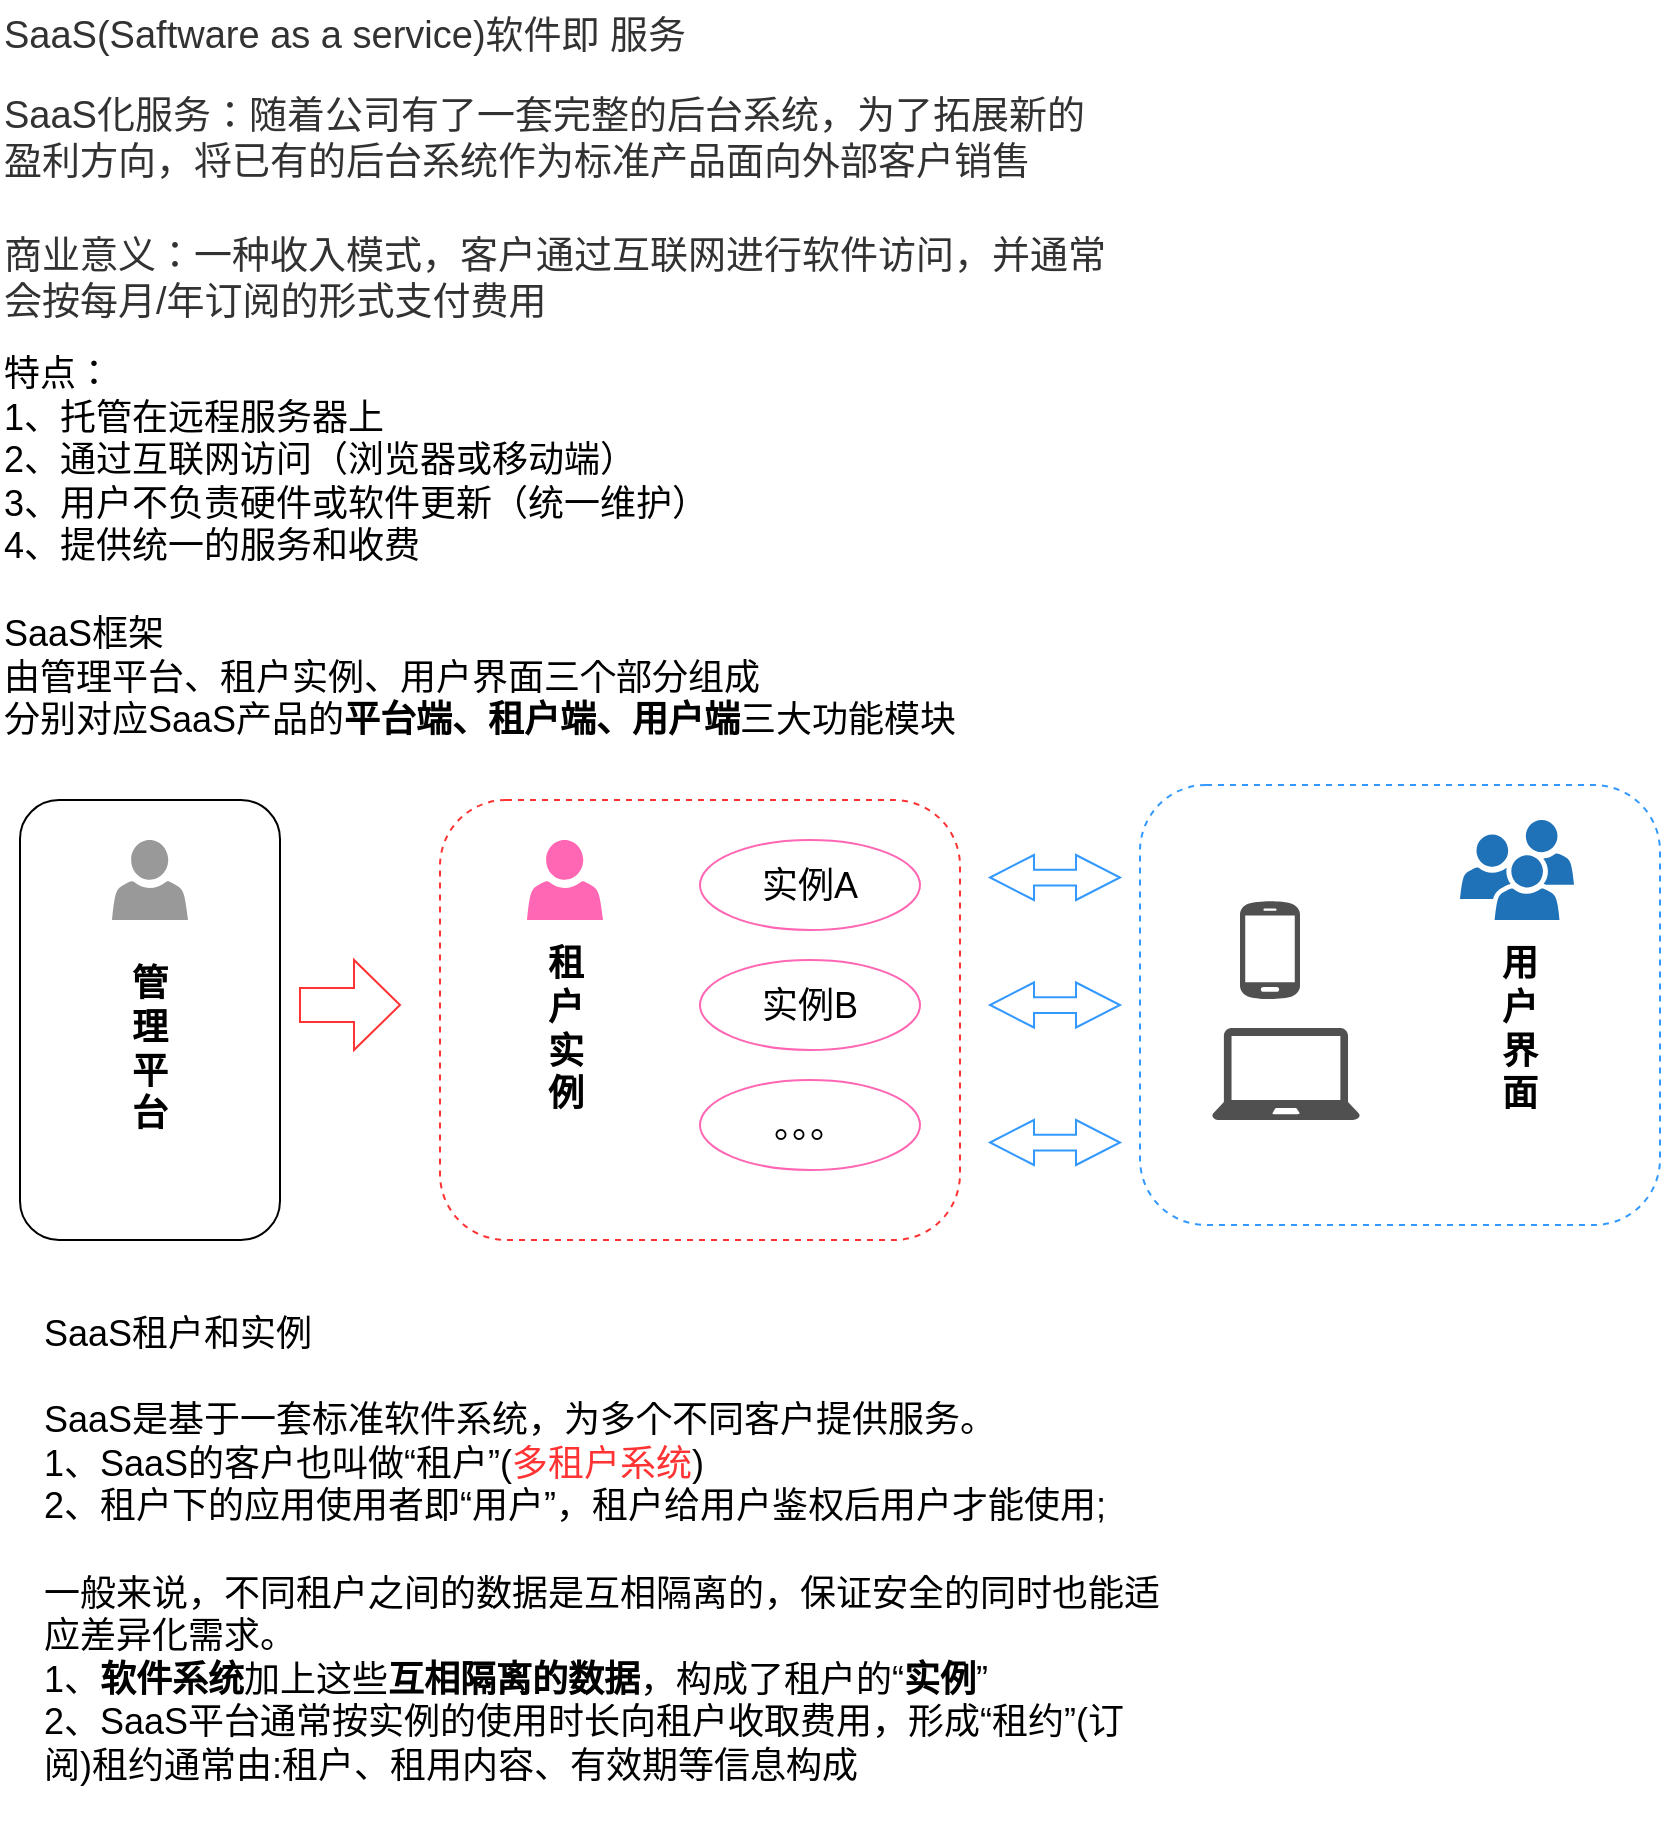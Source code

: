 <mxfile version="20.2.5" type="github" pages="2">
  <diagram id="aIZ5gW9GnfGdU68Y1R8D" name="Saas">
    <mxGraphModel dx="592" dy="792" grid="1" gridSize="10" guides="1" tooltips="1" connect="1" arrows="1" fold="1" page="1" pageScale="1" pageWidth="827" pageHeight="1169" math="0" shadow="0">
      <root>
        <mxCell id="0" />
        <mxCell id="1" parent="0" />
        <mxCell id="CkXTwqjr4xv1SPGr4mUa-2" value="&lt;span style=&quot;color: rgb(50, 50, 50); font-size: 19px; font-style: normal; font-variant-ligatures: normal; font-variant-caps: normal; font-weight: 400; letter-spacing: normal; orphans: 2; text-align: center; text-indent: 0px; text-transform: none; widows: 2; word-spacing: 0px; -webkit-text-stroke-width: 0px; background-color: rgba(255, 255, 255, 0.01); text-decoration-thickness: initial; text-decoration-style: initial; text-decoration-color: initial; float: none; display: inline !important;&quot;&gt;SaaS(Saftware as a service)软件即 服务&lt;/span&gt;" style="text;whiteSpace=wrap;html=1;" parent="1" vertex="1">
          <mxGeometry x="40" y="60" width="370" height="50" as="geometry" />
        </mxCell>
        <mxCell id="CkXTwqjr4xv1SPGr4mUa-4" value="&lt;span style=&quot;color: rgb(50, 50, 50); font-size: 19px; font-style: normal; font-variant-ligatures: normal; font-variant-caps: normal; font-weight: 400; letter-spacing: normal; orphans: 2; text-align: left; text-indent: 0px; text-transform: none; widows: 2; word-spacing: 0px; -webkit-text-stroke-width: 0px; background-color: rgba(255, 255, 255, 0.01); text-decoration-thickness: initial; text-decoration-style: initial; text-decoration-color: initial; float: none; display: inline !important;&quot;&gt;SaaS化服务：随着公司有了一套完整的后台系统，为了拓展新的盈利方向，将已有的后台系统作为标准产品面向外部客户销售&lt;/span&gt;" style="text;whiteSpace=wrap;html=1;" parent="1" vertex="1">
          <mxGeometry x="40" y="100" width="560" height="90" as="geometry" />
        </mxCell>
        <mxCell id="CkXTwqjr4xv1SPGr4mUa-5" value="&lt;span style=&quot;color: rgb(50, 50, 50); font-size: 19px; font-style: normal; font-variant-ligatures: normal; font-variant-caps: normal; font-weight: 400; letter-spacing: normal; orphans: 2; text-align: left; text-indent: 0px; text-transform: none; widows: 2; word-spacing: 0px; -webkit-text-stroke-width: 0px; background-color: rgba(255, 255, 255, 0.01); text-decoration-thickness: initial; text-decoration-style: initial; text-decoration-color: initial; float: none; display: inline !important;&quot;&gt;商业意义：一种收入模式，客户通过互联网进行软件访问，并通常会按每月/年订阅的形式支付费用&lt;/span&gt;" style="text;whiteSpace=wrap;html=1;" parent="1" vertex="1">
          <mxGeometry x="40" y="170" width="560" height="70" as="geometry" />
        </mxCell>
        <mxCell id="k0aqzgG_CVzkpU_zugBt-1" value="&lt;div class=&quot;mind-clipboard&quot;&gt;&lt;font style=&quot;font-size: 18px;&quot;&gt;特点：&lt;/font&gt;&lt;div&gt;&lt;font style=&quot;font-size: 18px;&quot;&gt;1、托管在远程服务器上&lt;/font&gt;&lt;/div&gt;&lt;div&gt;&lt;font style=&quot;font-size: 18px;&quot;&gt;2、通过互联网访问（浏览器或移动端）&lt;/font&gt;&lt;/div&gt;&lt;div&gt;&lt;font style=&quot;font-size: 18px;&quot;&gt;3、用户不负责硬件或软件更新（统一维护）&lt;/font&gt;&lt;/div&gt;&lt;div&gt;&lt;font style=&quot;font-size: 18px;&quot;&gt;4、提供统一的服务和收费&lt;/font&gt;&lt;/div&gt;&lt;/div&gt;" style="text;whiteSpace=wrap;html=1;" vertex="1" parent="1">
          <mxGeometry x="40" y="230" width="565" height="100" as="geometry" />
        </mxCell>
        <mxCell id="k0aqzgG_CVzkpU_zugBt-2" value="&lt;div class=&quot;mind-clipboard&quot;&gt;SaaS框架&lt;div&gt;由管理平台、租户实例、用户界面三个部分组成&lt;/div&gt;&lt;div&gt;分别对应SaaS产品的&lt;b&gt;平台端、租户端、用户端&lt;/b&gt;三大功能模块&lt;/div&gt;&lt;/div&gt;" style="text;whiteSpace=wrap;html=1;fontSize=18;fontFamily=Helvetica;" vertex="1" parent="1">
          <mxGeometry x="40" y="360" width="510" height="90" as="geometry" />
        </mxCell>
        <mxCell id="k0aqzgG_CVzkpU_zugBt-3" value="" style="rounded=1;whiteSpace=wrap;html=1;fontFamily=Helvetica;fontSize=18;" vertex="1" parent="1">
          <mxGeometry x="50" y="460" width="130" height="220" as="geometry" />
        </mxCell>
        <mxCell id="k0aqzgG_CVzkpU_zugBt-4" value="" style="sketch=0;pointerEvents=1;shadow=0;dashed=0;html=1;strokeColor=none;fillColor=#999999;labelPosition=center;verticalLabelPosition=bottom;verticalAlign=top;outlineConnect=0;align=center;shape=mxgraph.office.users.user;fontFamily=Helvetica;fontSize=18;" vertex="1" parent="1">
          <mxGeometry x="96" y="480" width="38" height="40" as="geometry" />
        </mxCell>
        <mxCell id="k0aqzgG_CVzkpU_zugBt-5" value="&lt;b&gt;管&lt;br&gt;理&lt;br&gt;平&lt;br&gt;台&lt;/b&gt;" style="text;html=1;strokeColor=none;fillColor=none;align=center;verticalAlign=middle;whiteSpace=wrap;rounded=0;fontFamily=Helvetica;fontSize=18;" vertex="1" parent="1">
          <mxGeometry x="85" y="570" width="60" height="30" as="geometry" />
        </mxCell>
        <mxCell id="k0aqzgG_CVzkpU_zugBt-6" value="" style="html=1;shadow=0;dashed=0;align=center;verticalAlign=middle;shape=mxgraph.arrows2.arrow;dy=0.62;dx=23;notch=0;fontFamily=Helvetica;fontSize=18;fillColor=#FFFFFF;strokeColor=#FF3333;" vertex="1" parent="1">
          <mxGeometry x="190" y="540" width="50" height="45" as="geometry" />
        </mxCell>
        <mxCell id="k0aqzgG_CVzkpU_zugBt-8" value="" style="rounded=1;whiteSpace=wrap;html=1;fontFamily=Helvetica;fontSize=18;strokeColor=#FF3333;fillColor=#FFFFFF;dashed=1;" vertex="1" parent="1">
          <mxGeometry x="260" y="460" width="260" height="220" as="geometry" />
        </mxCell>
        <mxCell id="k0aqzgG_CVzkpU_zugBt-9" value="" style="sketch=0;pointerEvents=1;shadow=0;dashed=0;html=1;strokeColor=none;fillColor=#FF66B3;labelPosition=center;verticalLabelPosition=bottom;verticalAlign=top;outlineConnect=0;align=center;shape=mxgraph.office.users.user;fontFamily=Helvetica;fontSize=18;" vertex="1" parent="1">
          <mxGeometry x="303.5" y="480" width="38" height="40" as="geometry" />
        </mxCell>
        <mxCell id="k0aqzgG_CVzkpU_zugBt-10" value="&lt;b&gt;租&lt;br&gt;户&lt;br&gt;实&lt;br&gt;例&lt;br&gt;&lt;/b&gt;" style="text;html=1;strokeColor=none;fillColor=none;align=center;verticalAlign=middle;whiteSpace=wrap;rounded=0;fontFamily=Helvetica;fontSize=18;" vertex="1" parent="1">
          <mxGeometry x="292.5" y="560" width="60" height="30" as="geometry" />
        </mxCell>
        <mxCell id="k0aqzgG_CVzkpU_zugBt-13" value="实例A" style="ellipse;whiteSpace=wrap;html=1;fontFamily=Helvetica;fontSize=18;strokeColor=#FF66B3;fillColor=#FFFFFF;" vertex="1" parent="1">
          <mxGeometry x="390" y="480" width="110" height="45" as="geometry" />
        </mxCell>
        <mxCell id="k0aqzgG_CVzkpU_zugBt-14" value="实例B" style="ellipse;whiteSpace=wrap;html=1;fontFamily=Helvetica;fontSize=18;strokeColor=#FF66B3;fillColor=#FFFFFF;" vertex="1" parent="1">
          <mxGeometry x="390" y="540" width="110" height="45" as="geometry" />
        </mxCell>
        <mxCell id="k0aqzgG_CVzkpU_zugBt-15" value="。。。" style="ellipse;whiteSpace=wrap;html=1;fontFamily=Helvetica;fontSize=18;strokeColor=#FF66B3;fillColor=#FFFFFF;" vertex="1" parent="1">
          <mxGeometry x="390" y="600" width="110" height="45" as="geometry" />
        </mxCell>
        <mxCell id="k0aqzgG_CVzkpU_zugBt-16" value="" style="html=1;shadow=0;dashed=0;align=center;verticalAlign=middle;shape=mxgraph.arrows2.twoWayArrow;dy=0.65;dx=22;fontFamily=Helvetica;fontSize=18;strokeColor=#3399FF;fillColor=#FFFFFF;" vertex="1" parent="1">
          <mxGeometry x="535" y="487.5" width="65" height="22.5" as="geometry" />
        </mxCell>
        <mxCell id="k0aqzgG_CVzkpU_zugBt-17" value="" style="html=1;shadow=0;dashed=0;align=center;verticalAlign=middle;shape=mxgraph.arrows2.twoWayArrow;dy=0.65;dx=22;fontFamily=Helvetica;fontSize=18;strokeColor=#3399FF;fillColor=#FFFFFF;" vertex="1" parent="1">
          <mxGeometry x="535" y="551.25" width="65" height="22.5" as="geometry" />
        </mxCell>
        <mxCell id="k0aqzgG_CVzkpU_zugBt-18" value="" style="html=1;shadow=0;dashed=0;align=center;verticalAlign=middle;shape=mxgraph.arrows2.twoWayArrow;dy=0.65;dx=22;fontFamily=Helvetica;fontSize=18;strokeColor=#3399FF;fillColor=#FFFFFF;" vertex="1" parent="1">
          <mxGeometry x="535" y="620" width="65" height="22.5" as="geometry" />
        </mxCell>
        <mxCell id="k0aqzgG_CVzkpU_zugBt-19" value="" style="rounded=1;whiteSpace=wrap;html=1;fontFamily=Helvetica;fontSize=18;strokeColor=#3399FF;fillColor=#FFFFFF;dashed=1;" vertex="1" parent="1">
          <mxGeometry x="610" y="452.5" width="260" height="220" as="geometry" />
        </mxCell>
        <mxCell id="k0aqzgG_CVzkpU_zugBt-20" value="" style="sketch=0;pointerEvents=1;shadow=0;dashed=0;html=1;strokeColor=none;labelPosition=center;verticalLabelPosition=bottom;verticalAlign=top;outlineConnect=0;align=center;shape=mxgraph.office.users.users;fillColor=#2072B8;fontFamily=Helvetica;fontSize=18;" vertex="1" parent="1">
          <mxGeometry x="770" y="470" width="57" height="50" as="geometry" />
        </mxCell>
        <mxCell id="k0aqzgG_CVzkpU_zugBt-21" value="" style="sketch=0;pointerEvents=1;shadow=0;dashed=0;html=1;strokeColor=none;fillColor=#505050;labelPosition=center;verticalLabelPosition=bottom;verticalAlign=top;outlineConnect=0;align=center;shape=mxgraph.office.devices.cell_phone_android_proportional;fontFamily=Helvetica;fontSize=18;" vertex="1" parent="1">
          <mxGeometry x="660" y="510" width="30" height="50" as="geometry" />
        </mxCell>
        <mxCell id="k0aqzgG_CVzkpU_zugBt-22" value="" style="sketch=0;pointerEvents=1;shadow=0;dashed=0;html=1;strokeColor=none;fillColor=#505050;labelPosition=center;verticalLabelPosition=bottom;verticalAlign=top;outlineConnect=0;align=center;shape=mxgraph.office.devices.laptop;fontFamily=Helvetica;fontSize=18;" vertex="1" parent="1">
          <mxGeometry x="646" y="574" width="74" height="46" as="geometry" />
        </mxCell>
        <mxCell id="k0aqzgG_CVzkpU_zugBt-23" value="&lt;b&gt;用&lt;br&gt;户&lt;br&gt;界&lt;br&gt;面&lt;br&gt;&lt;/b&gt;" style="text;html=1;strokeColor=none;fillColor=none;align=center;verticalAlign=middle;whiteSpace=wrap;rounded=0;fontFamily=Helvetica;fontSize=18;" vertex="1" parent="1">
          <mxGeometry x="770" y="560" width="60" height="30" as="geometry" />
        </mxCell>
        <mxCell id="k0aqzgG_CVzkpU_zugBt-25" value="SaaS租户和实例&lt;br&gt;&lt;br&gt;SaaS是基于一套标准软件系统，为多个不同客户提供服务。&lt;br&gt;1、SaaS的客户也叫做“租户”(&lt;font color=&quot;#ff3333&quot;&gt;多租户系统&lt;/font&gt;)&lt;br&gt;2、租户下的应用使用者即“用户”，租户给用户鉴权后用户才能使用;&lt;br&gt;&lt;br&gt;一般来说，不同租户之间的数据是互相隔离的，保证安全的同时也能适应差异化需求。&lt;br&gt;1、&lt;b&gt;软件系统&lt;/b&gt;加上这些&lt;b&gt;互相隔离的数据&lt;/b&gt;，构成了租户的“&lt;b&gt;实例&lt;/b&gt;”&lt;br&gt;2、SaaS平台通常按实例的使用时长向租户收取费用，形成“租约”(订阅)租约通常由:租户、租用内容、有效期等信息构成" style="text;whiteSpace=wrap;html=1;fontSize=18;fontFamily=Helvetica;" vertex="1" parent="1">
          <mxGeometry x="60" y="710" width="560" height="260" as="geometry" />
        </mxCell>
      </root>
    </mxGraphModel>
  </diagram>
  <diagram id="2CKI4Ac8MLN_LXWyiPqN" name="BI系统">
    <mxGraphModel dx="592" dy="792" grid="1" gridSize="10" guides="1" tooltips="1" connect="1" arrows="1" fold="1" page="1" pageScale="1" pageWidth="827" pageHeight="1169" math="0" shadow="0">
      <root>
        <mxCell id="0" />
        <mxCell id="1" parent="0" />
        <mxCell id="3SkTUmkP1MbJw73BD9FH-1" value="&lt;font color=&quot;#000000&quot;&gt;BI系统，是Business Intelligence System首字母缩写，也叫数据分析系统。&lt;br&gt;BI系统是一款将数据从多数据源获取、集成、维护并存储，并基于基础数据，实现灵活调用及可视化展示的数据分析展示系统。&lt;br&gt;使用人员：产品经理、运营人员、数据分析师、业务线负责人等。&lt;/font&gt;" style="text;whiteSpace=wrap;html=1;fontSize=18;fontFamily=Helvetica;fontColor=#FF3333;" vertex="1" parent="1">
          <mxGeometry x="30" y="50" width="610" height="130" as="geometry" />
        </mxCell>
      </root>
    </mxGraphModel>
  </diagram>
</mxfile>
